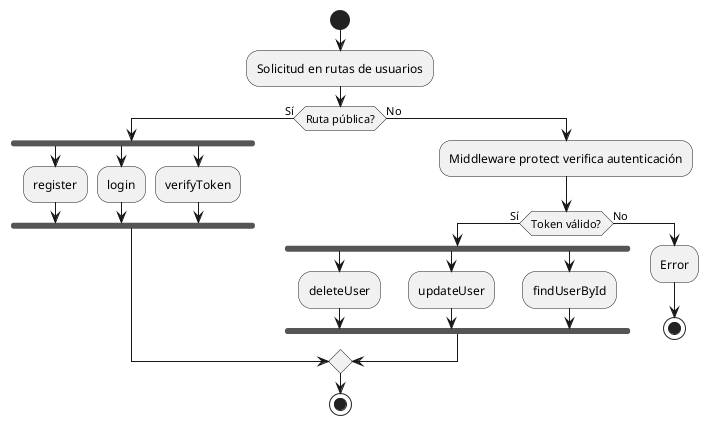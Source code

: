 @startuml
start
:Solicitud en rutas de usuarios;

if (Ruta pública?) then (Sí)
  fork
    :register;
  fork again
    :login;
  fork again
    :verifyToken;
  end fork
else (No)
  :Middleware protect verifica autenticación;

  if (Token válido?) then (Sí)
    fork
      :deleteUser;
    fork again
      :updateUser;
    fork again
      :findUserById;
    end fork
  else (No)
    :Error;
    stop
  endif
endif
stop
@enduml
